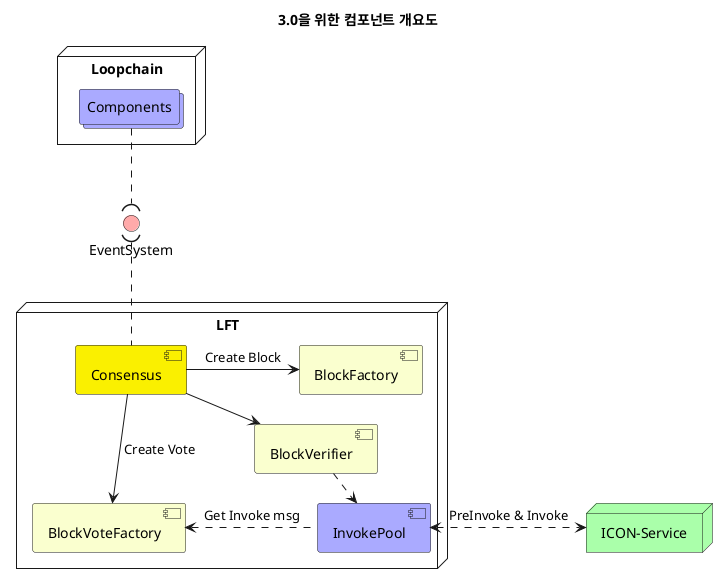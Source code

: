 @startuml
title 3.0을 위한 컴포넌트 개요도

' Definition
node Loopchain {
    collections Components as lc  #AAAAFF
}
() EventSystem as es #FFAAAA
node LFT {
    [Consensus] as lft #FAF000
    [BlockFactory] as block_factory  #FAFFCF
    [BlockVoteFactory] as vote_factory  #FAFFCF
    [BlockVerifier] as block_verifier  #FAFFCF
    [InvokePool] as invoke_pool  #AAAAFF
}
node "ICON-Service" as is  #AAFFAA

' Relations
lc ..( es
es ).. lft

lft --> vote_factory: Create Vote
lft -> block_factory: Create Block
lft -> block_verifier: Verify Block

block_verifier .> invoke_pool: Call Invoke msg
vote_factory <. invoke_pool: Get Invoke msg

invoke_pool <.> is: PreInvoke & Invoke
@enduml